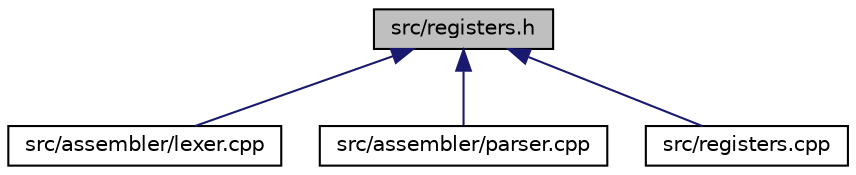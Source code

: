 digraph "src/registers.h"
{
 // LATEX_PDF_SIZE
  edge [fontname="Helvetica",fontsize="10",labelfontname="Helvetica",labelfontsize="10"];
  node [fontname="Helvetica",fontsize="10",shape=record];
  Node1 [label="src/registers.h",height=0.2,width=0.4,color="black", fillcolor="grey75", style="filled", fontcolor="black",tooltip="Contains the definition of the RegisterFile class for managing registers in the simulator."];
  Node1 -> Node2 [dir="back",color="midnightblue",fontsize="10",style="solid",fontname="Helvetica"];
  Node2 [label="src/assembler/lexer.cpp",height=0.2,width=0.4,color="black", fillcolor="white", style="filled",URL="$lexer_8cpp.html",tooltip=" "];
  Node1 -> Node3 [dir="back",color="midnightblue",fontsize="10",style="solid",fontname="Helvetica"];
  Node3 [label="src/assembler/parser.cpp",height=0.2,width=0.4,color="black", fillcolor="white", style="filled",URL="$parser_8cpp.html",tooltip=" "];
  Node1 -> Node4 [dir="back",color="midnightblue",fontsize="10",style="solid",fontname="Helvetica"];
  Node4 [label="src/registers.cpp",height=0.2,width=0.4,color="black", fillcolor="white", style="filled",URL="$registers_8cpp.html",tooltip=" "];
}
